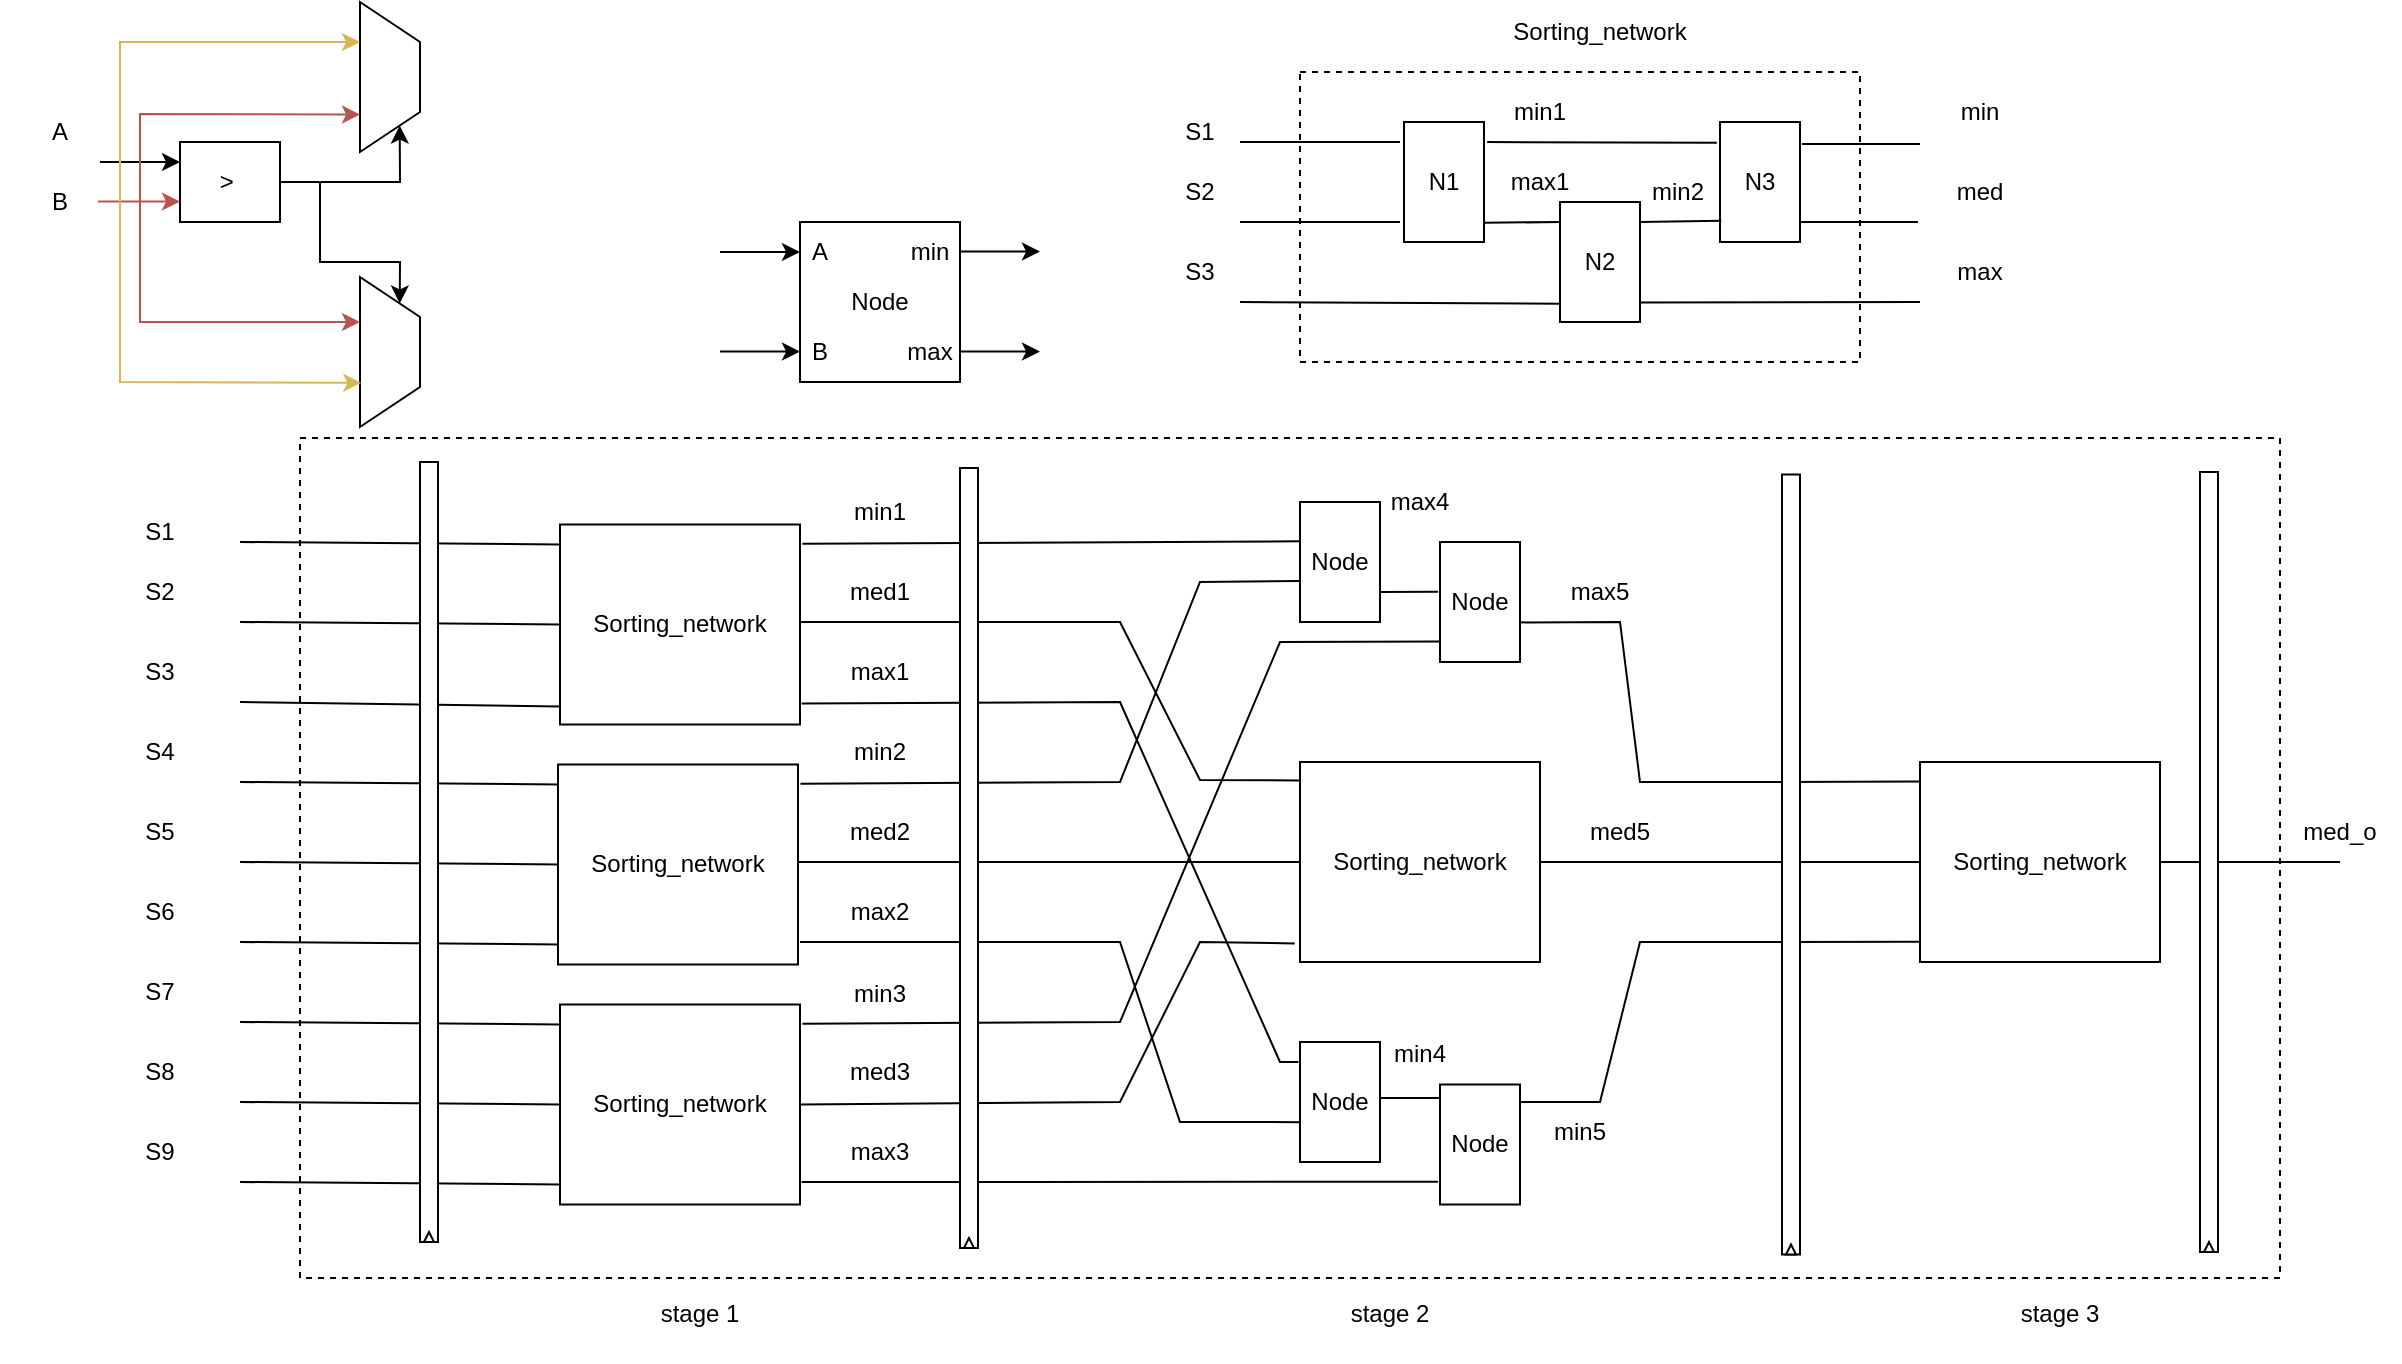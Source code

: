 <mxfile version="26.1.1">
  <diagram name="Page-1" id="OZMEXE9qiZKhC_GyDNDu">
    <mxGraphModel dx="2223" dy="1807" grid="1" gridSize="10" guides="1" tooltips="1" connect="1" arrows="1" fold="1" page="1" pageScale="1" pageWidth="850" pageHeight="1100" math="0" shadow="0">
      <root>
        <mxCell id="0" />
        <mxCell id="1" parent="0" />
        <mxCell id="ywr6gdVo3KpFQ-rbXmJj-112" value="" style="rounded=0;whiteSpace=wrap;html=1;dashed=1;" parent="1" vertex="1">
          <mxGeometry x="-90" y="188" width="990" height="420" as="geometry" />
        </mxCell>
        <mxCell id="uKL7S93gOn8IDhQJY8BF-62" value="" style="rounded=0;whiteSpace=wrap;html=1;dashed=1;" parent="1" vertex="1">
          <mxGeometry x="410" y="5" width="280" height="145" as="geometry" />
        </mxCell>
        <mxCell id="uKL7S93gOn8IDhQJY8BF-1" value="" style="endArrow=none;html=1;rounded=0;" parent="1" edge="1">
          <mxGeometry width="50" height="50" relative="1" as="geometry">
            <mxPoint x="-120" y="240" as="sourcePoint" />
            <mxPoint x="40" y="241.25" as="targetPoint" />
          </mxGeometry>
        </mxCell>
        <mxCell id="uKL7S93gOn8IDhQJY8BF-2" value="" style="endArrow=none;html=1;rounded=0;" parent="1" edge="1">
          <mxGeometry width="50" height="50" relative="1" as="geometry">
            <mxPoint x="-120" y="280" as="sourcePoint" />
            <mxPoint x="40" y="281.25" as="targetPoint" />
          </mxGeometry>
        </mxCell>
        <mxCell id="uKL7S93gOn8IDhQJY8BF-3" value="" style="endArrow=none;html=1;rounded=0;" parent="1" edge="1">
          <mxGeometry width="50" height="50" relative="1" as="geometry">
            <mxPoint x="-120" y="320" as="sourcePoint" />
            <mxPoint x="40" y="322.25" as="targetPoint" />
          </mxGeometry>
        </mxCell>
        <mxCell id="uKL7S93gOn8IDhQJY8BF-5" value="" style="endArrow=none;html=1;rounded=0;" parent="1" edge="1">
          <mxGeometry width="50" height="50" relative="1" as="geometry">
            <mxPoint x="-120" y="360" as="sourcePoint" />
            <mxPoint x="40" y="361.25" as="targetPoint" />
          </mxGeometry>
        </mxCell>
        <mxCell id="uKL7S93gOn8IDhQJY8BF-6" value="" style="endArrow=none;html=1;rounded=0;" parent="1" edge="1">
          <mxGeometry width="50" height="50" relative="1" as="geometry">
            <mxPoint x="-120" y="400" as="sourcePoint" />
            <mxPoint x="40" y="401.25" as="targetPoint" />
          </mxGeometry>
        </mxCell>
        <mxCell id="uKL7S93gOn8IDhQJY8BF-7" value="" style="endArrow=none;html=1;rounded=0;" parent="1" edge="1">
          <mxGeometry width="50" height="50" relative="1" as="geometry">
            <mxPoint x="-120" y="440" as="sourcePoint" />
            <mxPoint x="40" y="441.25" as="targetPoint" />
          </mxGeometry>
        </mxCell>
        <mxCell id="uKL7S93gOn8IDhQJY8BF-8" value="" style="endArrow=none;html=1;rounded=0;" parent="1" edge="1">
          <mxGeometry width="50" height="50" relative="1" as="geometry">
            <mxPoint x="-120" y="480" as="sourcePoint" />
            <mxPoint x="40" y="481.25" as="targetPoint" />
          </mxGeometry>
        </mxCell>
        <mxCell id="uKL7S93gOn8IDhQJY8BF-9" value="" style="endArrow=none;html=1;rounded=0;" parent="1" edge="1">
          <mxGeometry width="50" height="50" relative="1" as="geometry">
            <mxPoint x="-120" y="520" as="sourcePoint" />
            <mxPoint x="40" y="521.25" as="targetPoint" />
          </mxGeometry>
        </mxCell>
        <mxCell id="uKL7S93gOn8IDhQJY8BF-10" value="" style="endArrow=none;html=1;rounded=0;" parent="1" edge="1">
          <mxGeometry width="50" height="50" relative="1" as="geometry">
            <mxPoint x="-120" y="560" as="sourcePoint" />
            <mxPoint x="40" y="561.25" as="targetPoint" />
          </mxGeometry>
        </mxCell>
        <mxCell id="uKL7S93gOn8IDhQJY8BF-13" value="S1" style="text;html=1;align=center;verticalAlign=middle;whiteSpace=wrap;rounded=0;" parent="1" vertex="1">
          <mxGeometry x="-190" y="220" width="60" height="30" as="geometry" />
        </mxCell>
        <mxCell id="uKL7S93gOn8IDhQJY8BF-14" value="S2" style="text;html=1;align=center;verticalAlign=middle;whiteSpace=wrap;rounded=0;" parent="1" vertex="1">
          <mxGeometry x="-190" y="250" width="60" height="30" as="geometry" />
        </mxCell>
        <mxCell id="uKL7S93gOn8IDhQJY8BF-15" value="S3" style="text;html=1;align=center;verticalAlign=middle;whiteSpace=wrap;rounded=0;" parent="1" vertex="1">
          <mxGeometry x="-190" y="290" width="60" height="30" as="geometry" />
        </mxCell>
        <mxCell id="uKL7S93gOn8IDhQJY8BF-16" value="S4" style="text;html=1;align=center;verticalAlign=middle;whiteSpace=wrap;rounded=0;" parent="1" vertex="1">
          <mxGeometry x="-190" y="330" width="60" height="30" as="geometry" />
        </mxCell>
        <mxCell id="uKL7S93gOn8IDhQJY8BF-17" value="S5" style="text;html=1;align=center;verticalAlign=middle;whiteSpace=wrap;rounded=0;" parent="1" vertex="1">
          <mxGeometry x="-190" y="370" width="60" height="30" as="geometry" />
        </mxCell>
        <mxCell id="uKL7S93gOn8IDhQJY8BF-18" value="S6" style="text;html=1;align=center;verticalAlign=middle;whiteSpace=wrap;rounded=0;" parent="1" vertex="1">
          <mxGeometry x="-190" y="410" width="60" height="30" as="geometry" />
        </mxCell>
        <mxCell id="uKL7S93gOn8IDhQJY8BF-19" value="S7" style="text;html=1;align=center;verticalAlign=middle;whiteSpace=wrap;rounded=0;" parent="1" vertex="1">
          <mxGeometry x="-190" y="450" width="60" height="30" as="geometry" />
        </mxCell>
        <mxCell id="uKL7S93gOn8IDhQJY8BF-20" value="S8" style="text;html=1;align=center;verticalAlign=middle;whiteSpace=wrap;rounded=0;" parent="1" vertex="1">
          <mxGeometry x="-190" y="490" width="60" height="30" as="geometry" />
        </mxCell>
        <mxCell id="uKL7S93gOn8IDhQJY8BF-21" value="S9" style="text;html=1;align=center;verticalAlign=middle;whiteSpace=wrap;rounded=0;" parent="1" vertex="1">
          <mxGeometry x="-190" y="530" width="60" height="30" as="geometry" />
        </mxCell>
        <mxCell id="uKL7S93gOn8IDhQJY8BF-28" value="Node" style="rounded=0;whiteSpace=wrap;html=1;" parent="1" vertex="1">
          <mxGeometry x="160" y="80" width="80" height="80" as="geometry" />
        </mxCell>
        <mxCell id="uKL7S93gOn8IDhQJY8BF-29" value="A" style="text;html=1;align=center;verticalAlign=middle;whiteSpace=wrap;rounded=0;" parent="1" vertex="1">
          <mxGeometry x="160" y="80" width="20" height="30" as="geometry" />
        </mxCell>
        <mxCell id="uKL7S93gOn8IDhQJY8BF-31" value="B" style="text;html=1;align=center;verticalAlign=middle;whiteSpace=wrap;rounded=0;" parent="1" vertex="1">
          <mxGeometry x="160" y="130" width="20" height="30" as="geometry" />
        </mxCell>
        <mxCell id="uKL7S93gOn8IDhQJY8BF-33" value="min" style="text;html=1;align=center;verticalAlign=middle;whiteSpace=wrap;rounded=0;" parent="1" vertex="1">
          <mxGeometry x="210" y="80" width="30" height="30" as="geometry" />
        </mxCell>
        <mxCell id="uKL7S93gOn8IDhQJY8BF-34" value="max" style="text;html=1;align=center;verticalAlign=middle;whiteSpace=wrap;rounded=0;" parent="1" vertex="1">
          <mxGeometry x="210" y="130" width="30" height="30" as="geometry" />
        </mxCell>
        <mxCell id="uKL7S93gOn8IDhQJY8BF-35" value="" style="endArrow=classic;html=1;rounded=0;entryX=0;entryY=0.5;entryDx=0;entryDy=0;" parent="1" target="uKL7S93gOn8IDhQJY8BF-29" edge="1">
          <mxGeometry width="50" height="50" relative="1" as="geometry">
            <mxPoint x="120" y="95" as="sourcePoint" />
            <mxPoint x="120" y="80" as="targetPoint" />
          </mxGeometry>
        </mxCell>
        <mxCell id="uKL7S93gOn8IDhQJY8BF-36" value="" style="endArrow=classic;html=1;rounded=0;entryX=0;entryY=0.5;entryDx=0;entryDy=0;" parent="1" edge="1">
          <mxGeometry width="50" height="50" relative="1" as="geometry">
            <mxPoint x="120" y="144.8" as="sourcePoint" />
            <mxPoint x="160" y="144.8" as="targetPoint" />
          </mxGeometry>
        </mxCell>
        <mxCell id="uKL7S93gOn8IDhQJY8BF-37" value="" style="endArrow=classic;html=1;rounded=0;entryX=0;entryY=0.5;entryDx=0;entryDy=0;" parent="1" edge="1">
          <mxGeometry width="50" height="50" relative="1" as="geometry">
            <mxPoint x="240" y="94.8" as="sourcePoint" />
            <mxPoint x="280" y="94.8" as="targetPoint" />
          </mxGeometry>
        </mxCell>
        <mxCell id="uKL7S93gOn8IDhQJY8BF-38" value="" style="endArrow=classic;html=1;rounded=0;entryX=0;entryY=0.5;entryDx=0;entryDy=0;" parent="1" edge="1">
          <mxGeometry width="50" height="50" relative="1" as="geometry">
            <mxPoint x="240" y="144.8" as="sourcePoint" />
            <mxPoint x="280" y="144.8" as="targetPoint" />
          </mxGeometry>
        </mxCell>
        <mxCell id="uKL7S93gOn8IDhQJY8BF-42" value="" style="endArrow=none;html=1;rounded=0;" parent="1" edge="1">
          <mxGeometry width="50" height="50" relative="1" as="geometry">
            <mxPoint x="380" y="40" as="sourcePoint" />
            <mxPoint x="460" y="40" as="targetPoint" />
          </mxGeometry>
        </mxCell>
        <mxCell id="uKL7S93gOn8IDhQJY8BF-43" value="" style="endArrow=none;html=1;rounded=0;" parent="1" edge="1">
          <mxGeometry width="50" height="50" relative="1" as="geometry">
            <mxPoint x="380" y="80" as="sourcePoint" />
            <mxPoint x="460" y="80" as="targetPoint" />
          </mxGeometry>
        </mxCell>
        <mxCell id="uKL7S93gOn8IDhQJY8BF-44" value="" style="endArrow=none;html=1;rounded=0;entryX=0.02;entryY=0.847;entryDx=0;entryDy=0;entryPerimeter=0;" parent="1" target="uKL7S93gOn8IDhQJY8BF-50" edge="1">
          <mxGeometry width="50" height="50" relative="1" as="geometry">
            <mxPoint x="380" y="120" as="sourcePoint" />
            <mxPoint x="460" y="120" as="targetPoint" />
          </mxGeometry>
        </mxCell>
        <mxCell id="uKL7S93gOn8IDhQJY8BF-45" value="S1" style="text;html=1;align=center;verticalAlign=middle;whiteSpace=wrap;rounded=0;" parent="1" vertex="1">
          <mxGeometry x="330" y="20" width="60" height="30" as="geometry" />
        </mxCell>
        <mxCell id="uKL7S93gOn8IDhQJY8BF-46" value="S2" style="text;html=1;align=center;verticalAlign=middle;whiteSpace=wrap;rounded=0;" parent="1" vertex="1">
          <mxGeometry x="330" y="50" width="60" height="30" as="geometry" />
        </mxCell>
        <mxCell id="uKL7S93gOn8IDhQJY8BF-47" value="S3" style="text;html=1;align=center;verticalAlign=middle;whiteSpace=wrap;rounded=0;" parent="1" vertex="1">
          <mxGeometry x="330" y="90" width="60" height="30" as="geometry" />
        </mxCell>
        <mxCell id="uKL7S93gOn8IDhQJY8BF-48" value="N1" style="rounded=0;whiteSpace=wrap;html=1;" parent="1" vertex="1">
          <mxGeometry x="462" y="30" width="40" height="60" as="geometry" />
        </mxCell>
        <mxCell id="uKL7S93gOn8IDhQJY8BF-49" value="" style="endArrow=none;html=1;rounded=0;exitX=0.99;exitY=0.84;exitDx=0;exitDy=0;exitPerimeter=0;" parent="1" source="uKL7S93gOn8IDhQJY8BF-48" edge="1">
          <mxGeometry width="50" height="50" relative="1" as="geometry">
            <mxPoint x="560" y="120" as="sourcePoint" />
            <mxPoint x="540" y="80" as="targetPoint" />
          </mxGeometry>
        </mxCell>
        <mxCell id="uKL7S93gOn8IDhQJY8BF-50" value="N2" style="rounded=0;whiteSpace=wrap;html=1;" parent="1" vertex="1">
          <mxGeometry x="540" y="70" width="40" height="60" as="geometry" />
        </mxCell>
        <mxCell id="uKL7S93gOn8IDhQJY8BF-51" value="N3" style="rounded=0;whiteSpace=wrap;html=1;" parent="1" vertex="1">
          <mxGeometry x="620" y="30" width="40" height="60" as="geometry" />
        </mxCell>
        <mxCell id="uKL7S93gOn8IDhQJY8BF-52" value="" style="endArrow=none;html=1;rounded=0;entryX=-0.04;entryY=0.173;entryDx=0;entryDy=0;entryPerimeter=0;exitX=1.04;exitY=0.167;exitDx=0;exitDy=0;exitPerimeter=0;" parent="1" source="uKL7S93gOn8IDhQJY8BF-48" target="uKL7S93gOn8IDhQJY8BF-51" edge="1">
          <mxGeometry width="50" height="50" relative="1" as="geometry">
            <mxPoint x="535" y="80" as="sourcePoint" />
            <mxPoint x="585" y="30" as="targetPoint" />
          </mxGeometry>
        </mxCell>
        <mxCell id="uKL7S93gOn8IDhQJY8BF-53" value="" style="endArrow=none;html=1;rounded=0;exitX=0.992;exitY=0.167;exitDx=0;exitDy=0;exitPerimeter=0;entryX=0.017;entryY=0.822;entryDx=0;entryDy=0;entryPerimeter=0;" parent="1" source="uKL7S93gOn8IDhQJY8BF-50" target="uKL7S93gOn8IDhQJY8BF-51" edge="1">
          <mxGeometry width="50" height="50" relative="1" as="geometry">
            <mxPoint x="650" y="100" as="sourcePoint" />
            <mxPoint x="700" y="50" as="targetPoint" />
          </mxGeometry>
        </mxCell>
        <mxCell id="uKL7S93gOn8IDhQJY8BF-54" value="" style="endArrow=none;html=1;rounded=0;exitX=0.996;exitY=0.837;exitDx=0;exitDy=0;exitPerimeter=0;" parent="1" source="uKL7S93gOn8IDhQJY8BF-50" edge="1">
          <mxGeometry width="50" height="50" relative="1" as="geometry">
            <mxPoint x="650" y="150" as="sourcePoint" />
            <mxPoint x="720" y="120" as="targetPoint" />
          </mxGeometry>
        </mxCell>
        <mxCell id="uKL7S93gOn8IDhQJY8BF-55" value="" style="endArrow=none;html=1;rounded=0;" parent="1" edge="1">
          <mxGeometry width="50" height="50" relative="1" as="geometry">
            <mxPoint x="661" y="41" as="sourcePoint" />
            <mxPoint x="720" y="41" as="targetPoint" />
          </mxGeometry>
        </mxCell>
        <mxCell id="uKL7S93gOn8IDhQJY8BF-56" value="" style="endArrow=none;html=1;rounded=0;exitX=1.032;exitY=0.181;exitDx=0;exitDy=0;exitPerimeter=0;" parent="1" edge="1">
          <mxGeometry width="50" height="50" relative="1" as="geometry">
            <mxPoint x="660" y="80" as="sourcePoint" />
            <mxPoint x="719" y="80" as="targetPoint" />
          </mxGeometry>
        </mxCell>
        <mxCell id="uKL7S93gOn8IDhQJY8BF-58" value="min" style="text;html=1;align=center;verticalAlign=middle;whiteSpace=wrap;rounded=0;" parent="1" vertex="1">
          <mxGeometry x="720" y="10" width="60" height="30" as="geometry" />
        </mxCell>
        <mxCell id="uKL7S93gOn8IDhQJY8BF-60" value="med" style="text;html=1;align=center;verticalAlign=middle;whiteSpace=wrap;rounded=0;" parent="1" vertex="1">
          <mxGeometry x="720" y="50" width="60" height="30" as="geometry" />
        </mxCell>
        <mxCell id="uKL7S93gOn8IDhQJY8BF-61" value="max" style="text;html=1;align=center;verticalAlign=middle;whiteSpace=wrap;rounded=0;" parent="1" vertex="1">
          <mxGeometry x="720" y="90" width="60" height="30" as="geometry" />
        </mxCell>
        <mxCell id="uKL7S93gOn8IDhQJY8BF-63" value="Sorting_network" style="text;html=1;align=center;verticalAlign=middle;whiteSpace=wrap;rounded=0;" parent="1" vertex="1">
          <mxGeometry x="530" y="-30" width="60" height="30" as="geometry" />
        </mxCell>
        <mxCell id="uKL7S93gOn8IDhQJY8BF-64" value="Sorting_network" style="rounded=0;whiteSpace=wrap;html=1;" parent="1" vertex="1">
          <mxGeometry x="40" y="231.25" width="120" height="100" as="geometry" />
        </mxCell>
        <mxCell id="uKL7S93gOn8IDhQJY8BF-65" value="" style="endArrow=none;html=1;rounded=0;exitX=1.01;exitY=0.096;exitDx=0;exitDy=0;exitPerimeter=0;entryX=0.005;entryY=0.327;entryDx=0;entryDy=0;entryPerimeter=0;" parent="1" source="uKL7S93gOn8IDhQJY8BF-64" target="ywr6gdVo3KpFQ-rbXmJj-98" edge="1">
          <mxGeometry width="50" height="50" relative="1" as="geometry">
            <mxPoint x="300" y="260" as="sourcePoint" />
            <mxPoint x="407.48" y="238.55" as="targetPoint" />
          </mxGeometry>
        </mxCell>
        <mxCell id="uKL7S93gOn8IDhQJY8BF-66" value="" style="endArrow=none;html=1;rounded=0;entryX=0;entryY=0.092;entryDx=0;entryDy=0;entryPerimeter=0;" parent="1" target="uKL7S93gOn8IDhQJY8BF-96" edge="1">
          <mxGeometry width="50" height="50" relative="1" as="geometry">
            <mxPoint x="160" y="280" as="sourcePoint" />
            <mxPoint x="321" y="279.66" as="targetPoint" />
            <Array as="points">
              <mxPoint x="320" y="280" />
              <mxPoint x="360" y="359" />
            </Array>
          </mxGeometry>
        </mxCell>
        <mxCell id="uKL7S93gOn8IDhQJY8BF-67" value="" style="endArrow=none;html=1;rounded=0;exitX=1.007;exitY=0.895;exitDx=0;exitDy=0;exitPerimeter=0;entryX=-0.019;entryY=0.167;entryDx=0;entryDy=0;entryPerimeter=0;" parent="1" source="uKL7S93gOn8IDhQJY8BF-64" target="ywr6gdVo3KpFQ-rbXmJj-103" edge="1">
          <mxGeometry width="50" height="50" relative="1" as="geometry">
            <mxPoint x="240" y="320" as="sourcePoint" />
            <mxPoint x="410.0" y="500.3" as="targetPoint" />
            <Array as="points">
              <mxPoint x="320" y="320" />
              <mxPoint x="400" y="500" />
            </Array>
          </mxGeometry>
        </mxCell>
        <mxCell id="uKL7S93gOn8IDhQJY8BF-68" value="min1" style="text;html=1;align=center;verticalAlign=middle;whiteSpace=wrap;rounded=0;" parent="1" vertex="1">
          <mxGeometry x="169.5" y="210" width="60" height="30" as="geometry" />
        </mxCell>
        <mxCell id="uKL7S93gOn8IDhQJY8BF-70" value="med1" style="text;html=1;align=center;verticalAlign=middle;whiteSpace=wrap;rounded=0;" parent="1" vertex="1">
          <mxGeometry x="170" y="250" width="60" height="30" as="geometry" />
        </mxCell>
        <mxCell id="uKL7S93gOn8IDhQJY8BF-71" value="max1" style="text;html=1;align=center;verticalAlign=middle;whiteSpace=wrap;rounded=0;" parent="1" vertex="1">
          <mxGeometry x="170" y="290" width="60" height="30" as="geometry" />
        </mxCell>
        <mxCell id="uKL7S93gOn8IDhQJY8BF-80" value="Sorting_network" style="rounded=0;whiteSpace=wrap;html=1;" parent="1" vertex="1">
          <mxGeometry x="39" y="351.25" width="120" height="100" as="geometry" />
        </mxCell>
        <mxCell id="uKL7S93gOn8IDhQJY8BF-81" value="" style="endArrow=none;html=1;rounded=0;exitX=1.01;exitY=0.096;exitDx=0;exitDy=0;exitPerimeter=0;entryX=-0.006;entryY=0.658;entryDx=0;entryDy=0;entryPerimeter=0;" parent="1" source="uKL7S93gOn8IDhQJY8BF-80" target="ywr6gdVo3KpFQ-rbXmJj-98" edge="1">
          <mxGeometry width="50" height="50" relative="1" as="geometry">
            <mxPoint x="299" y="380" as="sourcePoint" />
            <mxPoint x="409" y="260" as="targetPoint" />
            <Array as="points">
              <mxPoint x="320" y="360" />
              <mxPoint x="360" y="260" />
            </Array>
          </mxGeometry>
        </mxCell>
        <mxCell id="uKL7S93gOn8IDhQJY8BF-82" value="" style="endArrow=none;html=1;rounded=0;entryX=0;entryY=0.5;entryDx=0;entryDy=0;" parent="1" target="uKL7S93gOn8IDhQJY8BF-96" edge="1">
          <mxGeometry width="50" height="50" relative="1" as="geometry">
            <mxPoint x="159" y="400" as="sourcePoint" />
            <mxPoint x="320" y="399.66" as="targetPoint" />
          </mxGeometry>
        </mxCell>
        <mxCell id="uKL7S93gOn8IDhQJY8BF-83" value="" style="endArrow=none;html=1;rounded=0;entryX=0.016;entryY=0.668;entryDx=0;entryDy=0;entryPerimeter=0;" parent="1" target="ywr6gdVo3KpFQ-rbXmJj-103" edge="1">
          <mxGeometry width="50" height="50" relative="1" as="geometry">
            <mxPoint x="160" y="440" as="sourcePoint" />
            <mxPoint x="408.92" y="529.6" as="targetPoint" />
            <Array as="points">
              <mxPoint x="320" y="440" />
              <mxPoint x="350" y="530" />
            </Array>
          </mxGeometry>
        </mxCell>
        <mxCell id="uKL7S93gOn8IDhQJY8BF-84" value="min2" style="text;html=1;align=center;verticalAlign=middle;whiteSpace=wrap;rounded=0;" parent="1" vertex="1">
          <mxGeometry x="169.5" y="330" width="60" height="30" as="geometry" />
        </mxCell>
        <mxCell id="uKL7S93gOn8IDhQJY8BF-85" value="med2" style="text;html=1;align=center;verticalAlign=middle;whiteSpace=wrap;rounded=0;" parent="1" vertex="1">
          <mxGeometry x="170" y="370" width="60" height="30" as="geometry" />
        </mxCell>
        <mxCell id="uKL7S93gOn8IDhQJY8BF-86" value="max2" style="text;html=1;align=center;verticalAlign=middle;whiteSpace=wrap;rounded=0;" parent="1" vertex="1">
          <mxGeometry x="170" y="410" width="60" height="30" as="geometry" />
        </mxCell>
        <mxCell id="uKL7S93gOn8IDhQJY8BF-87" value="Sorting_network" style="rounded=0;whiteSpace=wrap;html=1;" parent="1" vertex="1">
          <mxGeometry x="40" y="471.25" width="120" height="100" as="geometry" />
        </mxCell>
        <mxCell id="uKL7S93gOn8IDhQJY8BF-88" value="" style="endArrow=none;html=1;rounded=0;exitX=1.01;exitY=0.096;exitDx=0;exitDy=0;exitPerimeter=0;entryX=-0.011;entryY=0.829;entryDx=0;entryDy=0;entryPerimeter=0;" parent="1" source="uKL7S93gOn8IDhQJY8BF-87" target="ywr6gdVo3KpFQ-rbXmJj-99" edge="1">
          <mxGeometry width="50" height="50" relative="1" as="geometry">
            <mxPoint x="300" y="500" as="sourcePoint" />
            <mxPoint x="410" y="280" as="targetPoint" />
            <Array as="points">
              <mxPoint x="320" y="480" />
              <mxPoint x="400" y="290" />
            </Array>
          </mxGeometry>
        </mxCell>
        <mxCell id="uKL7S93gOn8IDhQJY8BF-89" value="" style="endArrow=none;html=1;rounded=0;exitX=1;exitY=0.5;exitDx=0;exitDy=0;entryX=-0.022;entryY=0.907;entryDx=0;entryDy=0;entryPerimeter=0;" parent="1" source="uKL7S93gOn8IDhQJY8BF-87" target="uKL7S93gOn8IDhQJY8BF-96" edge="1">
          <mxGeometry width="50" height="50" relative="1" as="geometry">
            <mxPoint x="240" y="519.66" as="sourcePoint" />
            <mxPoint x="321" y="519.66" as="targetPoint" />
            <Array as="points">
              <mxPoint x="320" y="520" />
              <mxPoint x="360" y="440" />
            </Array>
          </mxGeometry>
        </mxCell>
        <mxCell id="uKL7S93gOn8IDhQJY8BF-90" value="" style="endArrow=none;html=1;rounded=0;exitX=1.007;exitY=0.888;exitDx=0;exitDy=0;exitPerimeter=0;entryX=-0.024;entryY=0.81;entryDx=0;entryDy=0;entryPerimeter=0;" parent="1" source="uKL7S93gOn8IDhQJY8BF-87" target="ywr6gdVo3KpFQ-rbXmJj-104" edge="1">
          <mxGeometry width="50" height="50" relative="1" as="geometry">
            <mxPoint x="240" y="560" as="sourcePoint" />
            <mxPoint x="407.72" y="559.0" as="targetPoint" />
          </mxGeometry>
        </mxCell>
        <mxCell id="uKL7S93gOn8IDhQJY8BF-91" value="min3" style="text;html=1;align=center;verticalAlign=middle;whiteSpace=wrap;rounded=0;" parent="1" vertex="1">
          <mxGeometry x="170" y="451.25" width="60" height="30" as="geometry" />
        </mxCell>
        <mxCell id="uKL7S93gOn8IDhQJY8BF-92" value="med3" style="text;html=1;align=center;verticalAlign=middle;whiteSpace=wrap;rounded=0;" parent="1" vertex="1">
          <mxGeometry x="169.5" y="490" width="60" height="30" as="geometry" />
        </mxCell>
        <mxCell id="uKL7S93gOn8IDhQJY8BF-93" value="max3" style="text;html=1;align=center;verticalAlign=middle;whiteSpace=wrap;rounded=0;" parent="1" vertex="1">
          <mxGeometry x="170" y="530" width="60" height="30" as="geometry" />
        </mxCell>
        <mxCell id="uKL7S93gOn8IDhQJY8BF-96" value="Sorting_network" style="rounded=0;whiteSpace=wrap;html=1;" parent="1" vertex="1">
          <mxGeometry x="410" y="350" width="120" height="100" as="geometry" />
        </mxCell>
        <mxCell id="uKL7S93gOn8IDhQJY8BF-97" value="min1" style="text;html=1;align=center;verticalAlign=middle;whiteSpace=wrap;rounded=0;" parent="1" vertex="1">
          <mxGeometry x="500" y="10" width="60" height="30" as="geometry" />
        </mxCell>
        <mxCell id="uKL7S93gOn8IDhQJY8BF-99" value="max1" style="text;html=1;align=center;verticalAlign=middle;whiteSpace=wrap;rounded=0;" parent="1" vertex="1">
          <mxGeometry x="500" y="45" width="60" height="30" as="geometry" />
        </mxCell>
        <mxCell id="uKL7S93gOn8IDhQJY8BF-100" value="min2" style="text;html=1;align=center;verticalAlign=middle;whiteSpace=wrap;rounded=0;" parent="1" vertex="1">
          <mxGeometry x="569" y="50" width="60" height="30" as="geometry" />
        </mxCell>
        <mxCell id="uKL7S93gOn8IDhQJY8BF-104" value="" style="endArrow=none;html=1;rounded=0;exitX=1;exitY=0.5;exitDx=0;exitDy=0;entryX=0;entryY=0.5;entryDx=0;entryDy=0;" parent="1" source="uKL7S93gOn8IDhQJY8BF-96" target="uKL7S93gOn8IDhQJY8BF-107" edge="1">
          <mxGeometry width="50" height="50" relative="1" as="geometry">
            <mxPoint x="740" y="460" as="sourcePoint" />
            <mxPoint x="600" y="400" as="targetPoint" />
          </mxGeometry>
        </mxCell>
        <mxCell id="uKL7S93gOn8IDhQJY8BF-107" value="Sorting_network" style="rounded=0;whiteSpace=wrap;html=1;" parent="1" vertex="1">
          <mxGeometry x="720" y="350" width="120" height="100" as="geometry" />
        </mxCell>
        <mxCell id="uKL7S93gOn8IDhQJY8BF-108" value="" style="endArrow=none;html=1;rounded=0;entryX=0.001;entryY=0.098;entryDx=0;entryDy=0;entryPerimeter=0;exitX=0.994;exitY=0.67;exitDx=0;exitDy=0;exitPerimeter=0;" parent="1" source="ywr6gdVo3KpFQ-rbXmJj-99" target="uKL7S93gOn8IDhQJY8BF-107" edge="1">
          <mxGeometry width="50" height="50" relative="1" as="geometry">
            <mxPoint x="530.6" y="279.05" as="sourcePoint" />
            <mxPoint x="610" y="350" as="targetPoint" />
            <Array as="points">
              <mxPoint x="570" y="280" />
              <mxPoint x="580" y="360" />
              <mxPoint x="640" y="360" />
            </Array>
          </mxGeometry>
        </mxCell>
        <mxCell id="uKL7S93gOn8IDhQJY8BF-110" value="" style="endArrow=none;html=1;rounded=0;entryX=-0.001;entryY=0.899;entryDx=0;entryDy=0;entryPerimeter=0;exitX=1;exitY=0.146;exitDx=0;exitDy=0;exitPerimeter=0;" parent="1" source="ywr6gdVo3KpFQ-rbXmJj-104" target="uKL7S93gOn8IDhQJY8BF-107" edge="1">
          <mxGeometry width="50" height="50" relative="1" as="geometry">
            <mxPoint x="530.0" y="520" as="sourcePoint" />
            <mxPoint x="570" y="500" as="targetPoint" />
            <Array as="points">
              <mxPoint x="560" y="520" />
              <mxPoint x="580" y="440" />
            </Array>
          </mxGeometry>
        </mxCell>
        <mxCell id="uKL7S93gOn8IDhQJY8BF-111" value="" style="endArrow=none;html=1;rounded=0;exitX=1;exitY=0.5;exitDx=0;exitDy=0;entryX=0.5;entryY=1;entryDx=0;entryDy=0;" parent="1" source="uKL7S93gOn8IDhQJY8BF-107" target="uKL7S93gOn8IDhQJY8BF-119" edge="1">
          <mxGeometry width="50" height="50" relative="1" as="geometry">
            <mxPoint x="770" y="420" as="sourcePoint" />
            <mxPoint x="780" y="400" as="targetPoint" />
          </mxGeometry>
        </mxCell>
        <mxCell id="uKL7S93gOn8IDhQJY8BF-118" value="med5" style="text;html=1;align=center;verticalAlign=middle;whiteSpace=wrap;rounded=0;" parent="1" vertex="1">
          <mxGeometry x="540" y="370" width="60" height="30" as="geometry" />
        </mxCell>
        <mxCell id="uKL7S93gOn8IDhQJY8BF-119" value="med_o" style="text;html=1;align=center;verticalAlign=middle;whiteSpace=wrap;rounded=0;" parent="1" vertex="1">
          <mxGeometry x="900" y="369.99" width="60" height="30" as="geometry" />
        </mxCell>
        <mxCell id="zksBitmu3ssV2ISToepD-1" value="stage 1" style="text;html=1;align=center;verticalAlign=middle;whiteSpace=wrap;rounded=0;" parent="1" vertex="1">
          <mxGeometry x="80" y="611.25" width="60" height="30" as="geometry" />
        </mxCell>
        <mxCell id="zksBitmu3ssV2ISToepD-3" value="stage 2" style="text;html=1;align=center;verticalAlign=middle;whiteSpace=wrap;rounded=0;" parent="1" vertex="1">
          <mxGeometry x="425" y="611.25" width="60" height="30" as="geometry" />
        </mxCell>
        <mxCell id="zksBitmu3ssV2ISToepD-4" value="stage 3" style="text;html=1;align=center;verticalAlign=middle;whiteSpace=wrap;rounded=0;" parent="1" vertex="1">
          <mxGeometry x="760" y="611.25" width="60" height="30" as="geometry" />
        </mxCell>
        <mxCell id="_PjeG-Arwg3pyeLobfxm-5" value="max5" style="text;html=1;align=center;verticalAlign=middle;whiteSpace=wrap;rounded=0;" parent="1" vertex="1">
          <mxGeometry x="530" y="250" width="60" height="30" as="geometry" />
        </mxCell>
        <mxCell id="_PjeG-Arwg3pyeLobfxm-6" value="min5" style="text;html=1;align=center;verticalAlign=middle;whiteSpace=wrap;rounded=0;" parent="1" vertex="1">
          <mxGeometry x="520" y="520" width="60" height="30" as="geometry" />
        </mxCell>
        <mxCell id="ywr6gdVo3KpFQ-rbXmJj-46" value="" style="group" parent="1" vertex="1" connectable="0">
          <mxGeometry x="-30" y="110" width="9" height="540" as="geometry" />
        </mxCell>
        <mxCell id="wZi2HciYngVircecvjnZ-3" value="" style="group" parent="ywr6gdVo3KpFQ-rbXmJj-46" vertex="1" connectable="0">
          <mxGeometry y="90" width="9" height="390" as="geometry" />
        </mxCell>
        <mxCell id="ywr6gdVo3KpFQ-rbXmJj-47" value="" style="rounded=0;whiteSpace=wrap;html=1;" parent="wZi2HciYngVircecvjnZ-3" vertex="1">
          <mxGeometry width="9" height="390" as="geometry" />
        </mxCell>
        <mxCell id="wZi2HciYngVircecvjnZ-2" value="" style="triangle;whiteSpace=wrap;html=1;rotation=270;" parent="wZi2HciYngVircecvjnZ-3" vertex="1">
          <mxGeometry x="2" y="385" width="5" height="5" as="geometry" />
        </mxCell>
        <mxCell id="ywr6gdVo3KpFQ-rbXmJj-98" value="Node" style="rounded=0;whiteSpace=wrap;html=1;" parent="1" vertex="1">
          <mxGeometry x="410" y="220" width="40" height="60" as="geometry" />
        </mxCell>
        <mxCell id="ywr6gdVo3KpFQ-rbXmJj-99" value="Node" style="rounded=0;whiteSpace=wrap;html=1;" parent="1" vertex="1">
          <mxGeometry x="480" y="240" width="40" height="60" as="geometry" />
        </mxCell>
        <mxCell id="ywr6gdVo3KpFQ-rbXmJj-100" value="" style="endArrow=none;html=1;rounded=0;exitX=1;exitY=0.75;exitDx=0;exitDy=0;entryX=-0.025;entryY=0.415;entryDx=0;entryDy=0;entryPerimeter=0;" parent="1" source="ywr6gdVo3KpFQ-rbXmJj-98" target="ywr6gdVo3KpFQ-rbXmJj-99" edge="1">
          <mxGeometry width="50" height="50" relative="1" as="geometry">
            <mxPoint x="490" y="281.25" as="sourcePoint" />
            <mxPoint x="540" y="231.25" as="targetPoint" />
          </mxGeometry>
        </mxCell>
        <mxCell id="ywr6gdVo3KpFQ-rbXmJj-102" value="max4" style="text;html=1;align=center;verticalAlign=middle;whiteSpace=wrap;rounded=0;" parent="1" vertex="1">
          <mxGeometry x="440" y="205" width="60" height="30" as="geometry" />
        </mxCell>
        <mxCell id="ywr6gdVo3KpFQ-rbXmJj-103" value="Node" style="rounded=0;whiteSpace=wrap;html=1;" parent="1" vertex="1">
          <mxGeometry x="410" y="490" width="40" height="60" as="geometry" />
        </mxCell>
        <mxCell id="ywr6gdVo3KpFQ-rbXmJj-104" value="Node" style="rounded=0;whiteSpace=wrap;html=1;" parent="1" vertex="1">
          <mxGeometry x="480" y="511.25" width="40" height="60" as="geometry" />
        </mxCell>
        <mxCell id="ywr6gdVo3KpFQ-rbXmJj-105" value="" style="endArrow=none;html=1;rounded=0;entryX=0.005;entryY=0.112;entryDx=0;entryDy=0;entryPerimeter=0;exitX=1.004;exitY=0.466;exitDx=0;exitDy=0;exitPerimeter=0;" parent="1" source="ywr6gdVo3KpFQ-rbXmJj-103" target="ywr6gdVo3KpFQ-rbXmJj-104" edge="1">
          <mxGeometry width="50" height="50" relative="1" as="geometry">
            <mxPoint x="450" y="519.47" as="sourcePoint" />
            <mxPoint x="480.6" y="520" as="targetPoint" />
          </mxGeometry>
        </mxCell>
        <mxCell id="ywr6gdVo3KpFQ-rbXmJj-106" value="min4" style="text;html=1;align=center;verticalAlign=middle;whiteSpace=wrap;rounded=0;" parent="1" vertex="1">
          <mxGeometry x="440" y="481.25" width="60" height="30" as="geometry" />
        </mxCell>
        <mxCell id="wZi2HciYngVircecvjnZ-4" value="" style="group" parent="1" vertex="1" connectable="0">
          <mxGeometry x="240" y="203" width="9" height="390" as="geometry" />
        </mxCell>
        <mxCell id="wZi2HciYngVircecvjnZ-5" value="" style="rounded=0;whiteSpace=wrap;html=1;" parent="wZi2HciYngVircecvjnZ-4" vertex="1">
          <mxGeometry width="9" height="390" as="geometry" />
        </mxCell>
        <mxCell id="wZi2HciYngVircecvjnZ-6" value="" style="triangle;whiteSpace=wrap;html=1;rotation=270;" parent="wZi2HciYngVircecvjnZ-4" vertex="1">
          <mxGeometry x="2" y="385" width="5" height="5" as="geometry" />
        </mxCell>
        <mxCell id="wZi2HciYngVircecvjnZ-8" value="" style="group" parent="1" vertex="1" connectable="0">
          <mxGeometry x="651" y="206.25" width="9" height="390" as="geometry" />
        </mxCell>
        <mxCell id="wZi2HciYngVircecvjnZ-9" value="" style="rounded=0;whiteSpace=wrap;html=1;" parent="wZi2HciYngVircecvjnZ-8" vertex="1">
          <mxGeometry width="9" height="390" as="geometry" />
        </mxCell>
        <mxCell id="wZi2HciYngVircecvjnZ-10" value="" style="triangle;whiteSpace=wrap;html=1;rotation=270;" parent="wZi2HciYngVircecvjnZ-8" vertex="1">
          <mxGeometry x="2" y="385" width="5" height="5" as="geometry" />
        </mxCell>
        <mxCell id="wZi2HciYngVircecvjnZ-11" value="" style="group" parent="1" vertex="1" connectable="0">
          <mxGeometry x="860" y="205" width="9" height="390" as="geometry" />
        </mxCell>
        <mxCell id="wZi2HciYngVircecvjnZ-12" value="" style="rounded=0;whiteSpace=wrap;html=1;" parent="wZi2HciYngVircecvjnZ-11" vertex="1">
          <mxGeometry width="9" height="390" as="geometry" />
        </mxCell>
        <mxCell id="wZi2HciYngVircecvjnZ-13" value="" style="triangle;whiteSpace=wrap;html=1;rotation=270;" parent="wZi2HciYngVircecvjnZ-11" vertex="1">
          <mxGeometry x="2" y="385" width="5" height="5" as="geometry" />
        </mxCell>
        <mxCell id="Paib4hkty35EO20joLLF-1" value="&amp;gt;&amp;nbsp;" style="rounded=0;whiteSpace=wrap;html=1;" parent="1" vertex="1">
          <mxGeometry x="-150" y="40" width="50" height="40" as="geometry" />
        </mxCell>
        <mxCell id="Paib4hkty35EO20joLLF-2" value="" style="endArrow=classic;html=1;rounded=0;entryX=0;entryY=0.25;entryDx=0;entryDy=0;" parent="1" target="Paib4hkty35EO20joLLF-1" edge="1">
          <mxGeometry width="50" height="50" relative="1" as="geometry">
            <mxPoint x="-190" y="50" as="sourcePoint" />
            <mxPoint x="-200" y="2.5" as="targetPoint" />
          </mxGeometry>
        </mxCell>
        <mxCell id="Paib4hkty35EO20joLLF-3" value="" style="endArrow=classic;html=1;rounded=0;entryX=0.018;entryY=0.346;entryDx=0;entryDy=0;entryPerimeter=0;fillColor=#f8cecc;strokeColor=#b85450;" parent="1" edge="1">
          <mxGeometry width="50" height="50" relative="1" as="geometry">
            <mxPoint x="-191" y="69.77" as="sourcePoint" />
            <mxPoint x="-150" y="69.77" as="targetPoint" />
          </mxGeometry>
        </mxCell>
        <mxCell id="Paib4hkty35EO20joLLF-5" value="A" style="text;html=1;align=center;verticalAlign=middle;whiteSpace=wrap;rounded=0;" parent="1" vertex="1">
          <mxGeometry x="-240" y="20" width="60" height="30" as="geometry" />
        </mxCell>
        <mxCell id="Paib4hkty35EO20joLLF-7" value="B" style="text;html=1;align=center;verticalAlign=middle;whiteSpace=wrap;rounded=0;" parent="1" vertex="1">
          <mxGeometry x="-240" y="55" width="60" height="30" as="geometry" />
        </mxCell>
        <mxCell id="Paib4hkty35EO20joLLF-8" value="" style="endArrow=classic;html=1;rounded=0;exitX=1;exitY=0.5;exitDx=0;exitDy=0;entryX=1;entryY=0.25;entryDx=0;entryDy=0;" parent="1" source="Paib4hkty35EO20joLLF-1" target="Paib4hkty35EO20joLLF-10" edge="1">
          <mxGeometry width="50" height="50" relative="1" as="geometry">
            <mxPoint x="-90" y="75" as="sourcePoint" />
            <mxPoint x="-60" y="20" as="targetPoint" />
            <Array as="points">
              <mxPoint x="-80" y="60" />
              <mxPoint x="-40" y="60" />
            </Array>
          </mxGeometry>
        </mxCell>
        <mxCell id="Paib4hkty35EO20joLLF-9" value="" style="endArrow=classic;html=1;rounded=0;exitX=1;exitY=0.5;exitDx=0;exitDy=0;entryX=0;entryY=0.25;entryDx=0;entryDy=0;" parent="1" source="Paib4hkty35EO20joLLF-1" target="Paib4hkty35EO20joLLF-11" edge="1">
          <mxGeometry width="50" height="50" relative="1" as="geometry">
            <mxPoint x="-70" y="80" as="sourcePoint" />
            <mxPoint x="-60" y="100" as="targetPoint" />
            <Array as="points">
              <mxPoint x="-80" y="60" />
              <mxPoint x="-80" y="100" />
              <mxPoint x="-40" y="100" />
            </Array>
          </mxGeometry>
        </mxCell>
        <mxCell id="Paib4hkty35EO20joLLF-10" value="" style="shape=trapezoid;perimeter=trapezoidPerimeter;whiteSpace=wrap;html=1;fixedSize=1;direction=south;" parent="1" vertex="1">
          <mxGeometry x="-60" y="-30" width="30" height="75" as="geometry" />
        </mxCell>
        <mxCell id="Paib4hkty35EO20joLLF-11" value="" style="shape=trapezoid;perimeter=trapezoidPerimeter;whiteSpace=wrap;html=1;fixedSize=1;direction=south;" parent="1" vertex="1">
          <mxGeometry x="-60" y="107.5" width="30" height="75" as="geometry" />
        </mxCell>
        <mxCell id="KOR-24eh5AWteCG2fDAp-1" value="" style="endArrow=classic;html=1;rounded=0;entryX=0.3;entryY=1;entryDx=0;entryDy=0;entryPerimeter=0;fillColor=#f8cecc;strokeColor=#b85450;" parent="1" target="Paib4hkty35EO20joLLF-11" edge="1">
          <mxGeometry width="50" height="50" relative="1" as="geometry">
            <mxPoint x="-170" y="70" as="sourcePoint" />
            <mxPoint x="-90" y="90" as="targetPoint" />
            <Array as="points">
              <mxPoint x="-170" y="130" />
            </Array>
          </mxGeometry>
        </mxCell>
        <mxCell id="KOR-24eh5AWteCG2fDAp-2" value="" style="endArrow=classic;html=1;rounded=0;entryX=0.75;entryY=1;entryDx=0;entryDy=0;fillColor=#f8cecc;strokeColor=#b85450;" parent="1" target="Paib4hkty35EO20joLLF-10" edge="1">
          <mxGeometry width="50" height="50" relative="1" as="geometry">
            <mxPoint x="-170" y="70" as="sourcePoint" />
            <mxPoint x="-120" y="-17.5" as="targetPoint" />
            <Array as="points">
              <mxPoint x="-170" y="26" />
            </Array>
          </mxGeometry>
        </mxCell>
        <mxCell id="KOR-24eh5AWteCG2fDAp-3" value="" style="endArrow=classic;html=1;rounded=0;exitX=1;exitY=1;exitDx=0;exitDy=0;entryX=0.706;entryY=0.979;entryDx=0;entryDy=0;entryPerimeter=0;fillColor=#fff2cc;strokeColor=#d6b656;" parent="1" source="Paib4hkty35EO20joLLF-5" target="Paib4hkty35EO20joLLF-11" edge="1">
          <mxGeometry width="50" height="50" relative="1" as="geometry">
            <mxPoint x="-150" y="135" as="sourcePoint" />
            <mxPoint x="-100" y="85" as="targetPoint" />
            <Array as="points">
              <mxPoint x="-180" y="160" />
            </Array>
          </mxGeometry>
        </mxCell>
        <mxCell id="KOR-24eh5AWteCG2fDAp-4" value="" style="endArrow=classic;html=1;rounded=0;exitX=1;exitY=1;exitDx=0;exitDy=0;fillColor=#fff2cc;strokeColor=#d6b656;" parent="1" source="Paib4hkty35EO20joLLF-5" edge="1">
          <mxGeometry width="50" height="50" relative="1" as="geometry">
            <mxPoint x="-200" y="20" as="sourcePoint" />
            <mxPoint x="-60" y="-10" as="targetPoint" />
            <Array as="points">
              <mxPoint x="-180" y="-10" />
            </Array>
          </mxGeometry>
        </mxCell>
      </root>
    </mxGraphModel>
  </diagram>
</mxfile>
